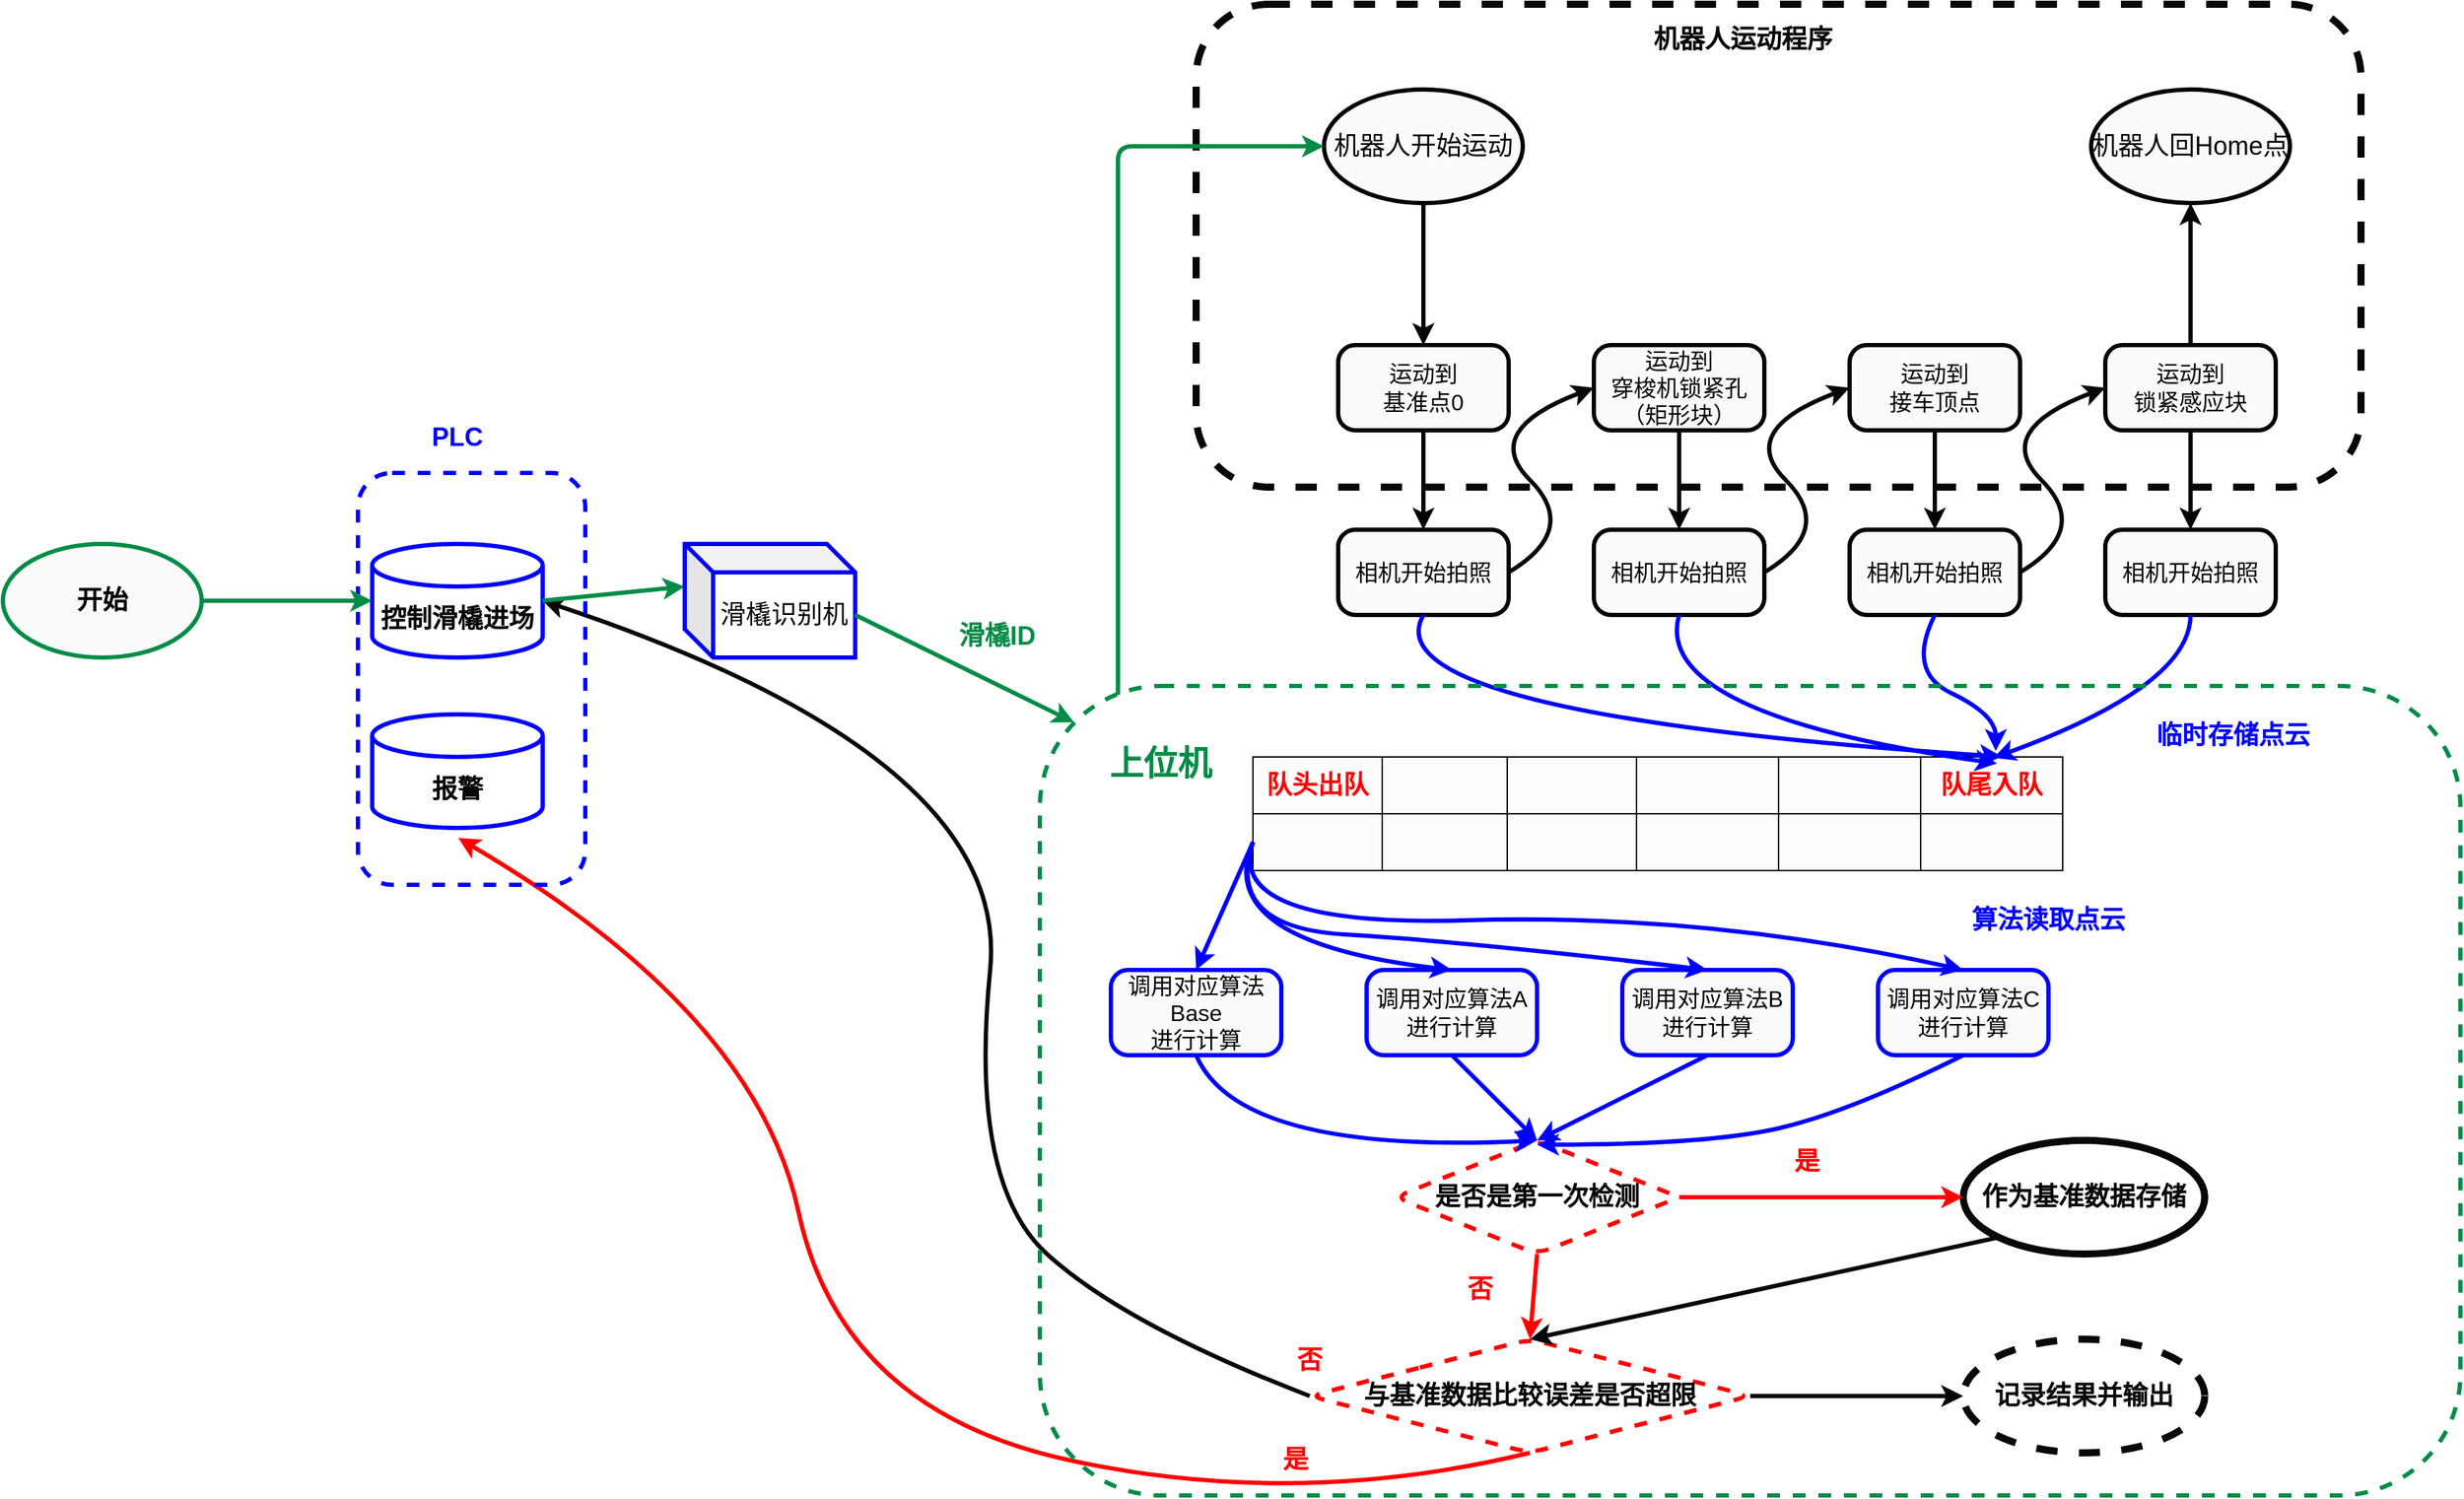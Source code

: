 <mxfile>
    <diagram id="0ZwW-vUITOqkvyoN0IJ5" name="Page-1">
        <mxGraphModel dx="5347" dy="934" grid="1" gridSize="10" guides="0" tooltips="1" connect="1" arrows="1" fold="1" page="1" pageScale="3" pageWidth="1169" pageHeight="827" background="#ffffff" math="0" shadow="0">
            <root>
                <mxCell id="0"/>
                <mxCell id="1" parent="0"/>
                <mxCell id="4" style="edgeStyle=none;html=1;entryX=0.5;entryY=0;entryDx=0;entryDy=0;fontSize=18;strokeColor=#050505;strokeWidth=3;" parent="1" source="2" target="3" edge="1">
                    <mxGeometry relative="1" as="geometry"/>
                </mxCell>
                <mxCell id="2" value="&lt;span style=&quot;font-size: 18px&quot;&gt;机器人开始运动&lt;/span&gt;" style="ellipse;whiteSpace=wrap;html=1;fillColor=#FAFAFA;fontColor=#030303;strokeWidth=3;strokeColor=#030303;" parent="1" vertex="1">
                    <mxGeometry x="90" y="80" width="140" height="80" as="geometry"/>
                </mxCell>
                <mxCell id="3" value="&lt;font style=&quot;font-size: 16px&quot;&gt;运动到&lt;br&gt;基准点0&lt;br&gt;&lt;/font&gt;" style="rounded=1;whiteSpace=wrap;html=1;fontSize=12;arcSize=20;fillColor=#FAFAFA;strokeColor=#030303;fontColor=#030303;strokeWidth=3;" parent="1" vertex="1">
                    <mxGeometry x="100" y="260" width="120" height="60" as="geometry"/>
                </mxCell>
                <mxCell id="5" value="&lt;span style=&quot;font-size: 16px&quot;&gt;相机开始拍照&lt;/span&gt;" style="rounded=1;whiteSpace=wrap;html=1;fontSize=12;arcSize=20;fillColor=#FAFAFA;strokeColor=#030303;fontColor=#030303;strokeWidth=3;" parent="1" vertex="1">
                    <mxGeometry x="100" y="390" width="120" height="60" as="geometry"/>
                </mxCell>
                <mxCell id="6" value="&lt;span style=&quot;font-size: 18px&quot;&gt;&lt;b&gt;开始&lt;/b&gt;&lt;/span&gt;" style="ellipse;whiteSpace=wrap;html=1;fillColor=#FAFAFA;fontColor=#030303;strokeWidth=3;strokeColor=#008C46;" parent="1" vertex="1">
                    <mxGeometry x="-840" y="400" width="140" height="80" as="geometry"/>
                </mxCell>
                <mxCell id="8" value="&lt;font style=&quot;font-size: 16px&quot;&gt;调用对应算法Base&lt;br&gt;进行计算&lt;/font&gt;" style="rounded=1;whiteSpace=wrap;html=1;fontSize=12;arcSize=20;fillColor=#FAFAFA;strokeColor=#0000F5;fontColor=#030303;strokeWidth=3;" parent="1" vertex="1">
                    <mxGeometry x="-60" y="700" width="120" height="60" as="geometry"/>
                </mxCell>
                <mxCell id="9" style="edgeStyle=none;html=1;entryX=0.5;entryY=0;entryDx=0;entryDy=0;fontSize=18;strokeColor=#050505;strokeWidth=3;exitX=0.5;exitY=1;exitDx=0;exitDy=0;" parent="1" source="3" target="5" edge="1">
                    <mxGeometry relative="1" as="geometry">
                        <mxPoint x="210" y="300" as="sourcePoint"/>
                        <mxPoint x="210" y="400" as="targetPoint"/>
                    </mxGeometry>
                </mxCell>
                <mxCell id="12" value="&lt;font style=&quot;font-size: 16px&quot;&gt;运动到&lt;br&gt;接车顶点&lt;span style=&quot;color: rgba(0 , 0 , 0 , 0) ; font-family: monospace ; font-size: 0px&quot;&gt;%3CmxGraphModel%3E%3Croot%3E%3CmxCell%20id%3D%220%22%2F%3E%3CmxCell%20id%3D%221%22%20parent%3D%220%22%2F%3E%3CmxCell%20id%3D%222%22%20value%3D%22%26lt%3Bfont%20style%3D%26quot%3Bfont-size%3A%2016px%26quot%3B%26gt%3B%E8%BF%90%E5%8A%A8%E5%88%B0%26lt%3Bbr%26gt%3B%E5%9F%BA%E5%87%86%E7%82%B90%26lt%3Bbr%26gt%3B%26lt%3B%2Ffont%26gt%3B%22%20style%3D%22rounded%3D1%3BwhiteSpace%3Dwrap%3Bhtml%3D1%3BfontSize%3D12%3BarcSize%3D20%3BfillColor%3D%23FAFAFA%3BstrokeColor%3D%23030303%3BfontColor%3D%23030303%3BstrokeWidth%3D3%3B%22%20vertex%3D%221%22%20parent%3D%221%22%3E%3CmxGeometry%20x%3D%22100%22%20y%3D%22260%22%20width%3D%22120%22%20height%3D%2260%22%20as%3D%22geometry%22%2F%3E%3C%2FmxCell%3E%3C%2Froot%3E%3C%2FmxGraphModel%3E&lt;/span&gt;&lt;br&gt;&lt;/font&gt;" style="rounded=1;whiteSpace=wrap;html=1;fontSize=12;arcSize=20;fillColor=#FAFAFA;strokeColor=#030303;fontColor=#030303;strokeWidth=3;" vertex="1" parent="1">
                    <mxGeometry x="460" y="260" width="120" height="60" as="geometry"/>
                </mxCell>
                <mxCell id="13" value="&lt;font&gt;&lt;span style=&quot;font-size: 16px&quot;&gt;运动到&lt;/span&gt;&lt;br&gt;&lt;span style=&quot;font-size: 16px&quot;&gt;穿梭机锁紧孔（矩形块）&lt;/span&gt;&lt;span style=&quot;font-size: 0px ; color: rgba(0 , 0 , 0 , 0) ; font-family: monospace&quot;&gt;%3CmxGraphModel%3E%3Croot%3E%3CmxCell%20id%3D%220%22%2F%3E%3CmxCell%20id%3D%221%22%20parent%3D%220%22%2F%3E%3CmxCell%20id%3D%222%22%20value%3D%22%26lt%3Bfont%20style%3D%26quot%3Bfont-size%3A%2016px%26quot%3B%26gt%3B%E8%BF%90%E5%8A%A8%E5%88%B0%26lt%3Bbr%26gt%3B%E5%9F%BA%E5%87%86%E7%82%B90%26lt%3Bbr%26gt%3B%26lt%3B%2Ffont%26gt%3B%22%20style%3D%22rounded%3D1%3BwhiteSpace%3Dwrap%3Bhtml%3D1%3BfontSize%3D12%3BarcSize%3D20%3BfillColor%3D%23FAFAFA%3BstrokeColor%3D%23030303%3BfontColor%3D%23030303%3BstrokeWidth%3D3%3B%22%20vertex%3D%221%22%20parent%3D%221%22%3E%3CmxGeometry%20x%3D%22100%22%20y%3D%22260%22%20width%3D%22120%22%20height%3D%2260%22%20as%3D%22geometry%22%2F%3E%3C%2FmxCell%3E%3C%2Froot%3E%3C%2FmxGraphModel%3&lt;/span&gt;&lt;br&gt;&lt;/font&gt;" style="rounded=1;whiteSpace=wrap;html=1;fontSize=12;arcSize=20;fillColor=#FAFAFA;strokeColor=#030303;fontColor=#030303;strokeWidth=3;" vertex="1" parent="1">
                    <mxGeometry x="280" y="260" width="120" height="60" as="geometry"/>
                </mxCell>
                <mxCell id="14" value="&lt;font&gt;&lt;span style=&quot;font-size: 16px&quot;&gt;运动到&lt;/span&gt;&lt;br&gt;&lt;span style=&quot;font-size: 16px&quot;&gt;锁紧感应块&lt;/span&gt;&lt;span style=&quot;font-size: 0px ; color: rgba(0 , 0 , 0 , 0) ; font-family: monospace&quot;&gt;%3CmxGraphModel%3E%3Croot%3E%3CmxCell%20id%3D%220%22%2F%3E%3CmxCell%20id%3D%221%22%20parent%3D%220%22%2F%3E%3CmxCell%20id%3D%222%22%20value%3D%22%26lt%3Bfont%20style%3D%26quot%3Bfont-size%3A%2016px%26quot%3B%26gt%3B%E8%BF%90%E5%8A%A8%E5%88%B0%26lt%3Bbr%26gt%3B%E5%9F%BA%E5%87%86%E7%82%B90%26lt%3Bbr%26gt%3B%26lt%3B%2Ffont%26gt%3B%22%20style%3D%22rounded%3D1%3BwhiteSpace%3Dwrap%3Bhtml%3D1%3BfontSize%3D12%3BarcSize%3D20%3BfillColor%3D%23FAFAFA%3BstrokeColor%3D%23030303%3BfontColor%3D%23030303%3BstrokeWidth%3D3%3B%22%20vertex%3D%221%22%20parent%3D%221%22%3E%3CmxGeometry%20x%3D%22100%22%20y%3D%22260%22%20width%3D%22120%22%20height%3D%2260%22%20as%3D%22geometry%22%2F%3E%3C%2FmxCell%3E%3C%2Froot%3E%3C%2FmxGraphModel%3&lt;/span&gt;&lt;br&gt;&lt;/font&gt;" style="rounded=1;whiteSpace=wrap;html=1;fontSize=12;arcSize=20;fillColor=#FAFAFA;strokeColor=#030303;fontColor=#030303;strokeWidth=3;" vertex="1" parent="1">
                    <mxGeometry x="640" y="260" width="120" height="60" as="geometry"/>
                </mxCell>
                <mxCell id="15" value="&lt;font style=&quot;font-size: 16px&quot;&gt;调用对应算法A&lt;br&gt;进行计算&lt;/font&gt;" style="rounded=1;whiteSpace=wrap;html=1;fontSize=12;arcSize=20;fillColor=#FAFAFA;strokeColor=#0000F5;fontColor=#030303;strokeWidth=3;" vertex="1" parent="1">
                    <mxGeometry x="120" y="700" width="120" height="60" as="geometry"/>
                </mxCell>
                <mxCell id="16" value="&lt;font style=&quot;font-size: 16px&quot;&gt;调用对应算法B&lt;br&gt;进行计算&lt;/font&gt;" style="rounded=1;whiteSpace=wrap;html=1;fontSize=12;arcSize=20;fillColor=#FAFAFA;strokeColor=#0000F5;fontColor=#030303;strokeWidth=3;" vertex="1" parent="1">
                    <mxGeometry x="300" y="700" width="120" height="60" as="geometry"/>
                </mxCell>
                <mxCell id="17" value="&lt;span style=&quot;font-size: 16px&quot;&gt;相机开始拍照&lt;/span&gt;" style="rounded=1;whiteSpace=wrap;html=1;fontSize=12;arcSize=20;fillColor=#FAFAFA;strokeColor=#030303;fontColor=#030303;strokeWidth=3;" vertex="1" parent="1">
                    <mxGeometry x="280" y="390" width="120" height="60" as="geometry"/>
                </mxCell>
                <mxCell id="18" style="edgeStyle=none;html=1;entryX=0.5;entryY=0;entryDx=0;entryDy=0;fontSize=18;strokeColor=#050505;strokeWidth=3;exitX=0.5;exitY=1;exitDx=0;exitDy=0;" edge="1" parent="1" target="17">
                    <mxGeometry relative="1" as="geometry">
                        <mxPoint x="340" y="320" as="sourcePoint"/>
                        <mxPoint x="390" y="400" as="targetPoint"/>
                    </mxGeometry>
                </mxCell>
                <mxCell id="20" value="&lt;span style=&quot;font-size: 16px&quot;&gt;相机开始拍照&lt;/span&gt;" style="rounded=1;whiteSpace=wrap;html=1;fontSize=12;arcSize=20;fillColor=#FAFAFA;strokeColor=#030303;fontColor=#030303;strokeWidth=3;" vertex="1" parent="1">
                    <mxGeometry x="460" y="390" width="120" height="60" as="geometry"/>
                </mxCell>
                <mxCell id="21" style="edgeStyle=none;html=1;entryX=0.5;entryY=0;entryDx=0;entryDy=0;fontSize=18;strokeColor=#050505;strokeWidth=3;exitX=0.5;exitY=1;exitDx=0;exitDy=0;" edge="1" parent="1" target="20">
                    <mxGeometry relative="1" as="geometry">
                        <mxPoint x="520" y="320" as="sourcePoint"/>
                        <mxPoint x="570" y="400" as="targetPoint"/>
                    </mxGeometry>
                </mxCell>
                <mxCell id="23" value="&lt;font style=&quot;font-size: 16px&quot;&gt;调用对应算法C&lt;br&gt;进行计算&lt;/font&gt;" style="rounded=1;whiteSpace=wrap;html=1;fontSize=12;arcSize=20;fillColor=#FAFAFA;strokeColor=#0000F5;fontColor=#030303;strokeWidth=3;" vertex="1" parent="1">
                    <mxGeometry x="480" y="700" width="120" height="60" as="geometry"/>
                </mxCell>
                <mxCell id="28" value="&lt;span style=&quot;font-size: 16px&quot;&gt;相机开始拍照&lt;/span&gt;" style="rounded=1;whiteSpace=wrap;html=1;fontSize=12;arcSize=20;fillColor=#FAFAFA;strokeColor=#030303;fontColor=#030303;strokeWidth=3;" vertex="1" parent="1">
                    <mxGeometry x="640" y="390" width="120" height="60" as="geometry"/>
                </mxCell>
                <mxCell id="29" style="edgeStyle=none;html=1;entryX=0.5;entryY=0;entryDx=0;entryDy=0;fontSize=18;strokeColor=#050505;strokeWidth=3;exitX=0.5;exitY=1;exitDx=0;exitDy=0;" edge="1" parent="1" target="28">
                    <mxGeometry relative="1" as="geometry">
                        <mxPoint x="700" y="320" as="sourcePoint"/>
                        <mxPoint x="750" y="400" as="targetPoint"/>
                    </mxGeometry>
                </mxCell>
                <mxCell id="32" value="" style="curved=1;endArrow=classic;html=1;strokeColor=#080808;spacing=5;targetPerimeterSpacing=5;sourcePerimeterSpacing=5;strokeWidth=3;entryX=0;entryY=0.5;entryDx=0;entryDy=0;exitX=1;exitY=0.5;exitDx=0;exitDy=0;" edge="1" parent="1" source="5" target="13">
                    <mxGeometry width="50" height="50" relative="1" as="geometry">
                        <mxPoint x="-10" y="380" as="sourcePoint"/>
                        <mxPoint x="40" y="330" as="targetPoint"/>
                        <Array as="points">
                            <mxPoint x="270" y="390"/>
                            <mxPoint x="200" y="320"/>
                        </Array>
                    </mxGeometry>
                </mxCell>
                <mxCell id="33" value="" style="curved=1;endArrow=classic;html=1;strokeColor=#080808;spacing=5;targetPerimeterSpacing=5;sourcePerimeterSpacing=5;strokeWidth=3;entryX=0;entryY=0.5;entryDx=0;entryDy=0;exitX=1;exitY=0.5;exitDx=0;exitDy=0;" edge="1" parent="1">
                    <mxGeometry width="50" height="50" relative="1" as="geometry">
                        <mxPoint x="400" y="420" as="sourcePoint"/>
                        <mxPoint x="460" y="290" as="targetPoint"/>
                        <Array as="points">
                            <mxPoint x="450" y="390"/>
                            <mxPoint x="380" y="320"/>
                        </Array>
                    </mxGeometry>
                </mxCell>
                <mxCell id="34" value="" style="curved=1;endArrow=classic;html=1;strokeColor=#080808;spacing=5;targetPerimeterSpacing=5;sourcePerimeterSpacing=5;strokeWidth=3;entryX=0;entryY=0.5;entryDx=0;entryDy=0;exitX=1;exitY=0.5;exitDx=0;exitDy=0;" edge="1" parent="1">
                    <mxGeometry width="50" height="50" relative="1" as="geometry">
                        <mxPoint x="580" y="420" as="sourcePoint"/>
                        <mxPoint x="640" y="290" as="targetPoint"/>
                        <Array as="points">
                            <mxPoint x="630" y="390"/>
                            <mxPoint x="560" y="320"/>
                        </Array>
                    </mxGeometry>
                </mxCell>
                <mxCell id="35" value="&lt;span style=&quot;font-size: 18px&quot;&gt;机器人回Home点&lt;/span&gt;" style="ellipse;whiteSpace=wrap;html=1;fillColor=#FAFAFA;fontColor=#030303;strokeWidth=3;strokeColor=#030303;" vertex="1" parent="1">
                    <mxGeometry x="630" y="80" width="140" height="80" as="geometry"/>
                </mxCell>
                <mxCell id="36" style="edgeStyle=none;html=1;entryX=0.5;entryY=1;entryDx=0;entryDy=0;fontSize=18;strokeColor=#050505;strokeWidth=3;exitX=0.5;exitY=0;exitDx=0;exitDy=0;" edge="1" parent="1" source="14" target="35">
                    <mxGeometry relative="1" as="geometry">
                        <mxPoint x="650" y="180" as="sourcePoint"/>
                        <mxPoint x="650" y="250" as="targetPoint"/>
                    </mxGeometry>
                </mxCell>
                <mxCell id="37" value="" style="shape=table;html=1;whiteSpace=wrap;startSize=0;container=1;collapsible=0;childLayout=tableLayout;fillColor=#FCFCFC;strokeColor=#080808;" vertex="1" parent="1">
                    <mxGeometry x="40" y="550" width="270" height="80" as="geometry"/>
                </mxCell>
                <mxCell id="38" value="" style="shape=partialRectangle;html=1;whiteSpace=wrap;collapsible=0;dropTarget=0;pointerEvents=0;fillColor=none;top=0;left=0;bottom=0;right=0;points=[[0,0.5],[1,0.5]];portConstraint=eastwest;" vertex="1" parent="37">
                    <mxGeometry width="270" height="40" as="geometry"/>
                </mxCell>
                <mxCell id="39" value="&lt;font color=&quot;#ff0000&quot; size=&quot;1&quot;&gt;&lt;b style=&quot;font-size: 18px&quot;&gt;队头出队&lt;/b&gt;&lt;/font&gt;" style="shape=partialRectangle;html=1;whiteSpace=wrap;connectable=0;fillColor=none;top=0;left=0;bottom=0;right=0;overflow=hidden;pointerEvents=1;" vertex="1" parent="38">
                    <mxGeometry width="91" height="40" as="geometry">
                        <mxRectangle width="91" height="40" as="alternateBounds"/>
                    </mxGeometry>
                </mxCell>
                <mxCell id="40" value="" style="shape=partialRectangle;html=1;whiteSpace=wrap;connectable=0;fillColor=none;top=0;left=0;bottom=0;right=0;overflow=hidden;pointerEvents=1;" vertex="1" parent="38">
                    <mxGeometry x="91" width="88" height="40" as="geometry">
                        <mxRectangle width="88" height="40" as="alternateBounds"/>
                    </mxGeometry>
                </mxCell>
                <mxCell id="41" value="" style="shape=partialRectangle;html=1;whiteSpace=wrap;connectable=0;fillColor=none;top=0;left=0;bottom=0;right=0;overflow=hidden;pointerEvents=1;" vertex="1" parent="38">
                    <mxGeometry x="179" width="91" height="40" as="geometry">
                        <mxRectangle width="91" height="40" as="alternateBounds"/>
                    </mxGeometry>
                </mxCell>
                <mxCell id="46" value="" style="shape=partialRectangle;html=1;whiteSpace=wrap;collapsible=0;dropTarget=0;pointerEvents=0;fillColor=none;top=0;left=0;bottom=0;right=0;points=[[0,0.5],[1,0.5]];portConstraint=eastwest;" vertex="1" parent="37">
                    <mxGeometry y="40" width="270" height="40" as="geometry"/>
                </mxCell>
                <mxCell id="47" value="" style="shape=partialRectangle;html=1;whiteSpace=wrap;connectable=0;fillColor=none;top=0;left=0;bottom=0;right=0;overflow=hidden;pointerEvents=1;" vertex="1" parent="46">
                    <mxGeometry width="91" height="40" as="geometry">
                        <mxRectangle width="91" height="40" as="alternateBounds"/>
                    </mxGeometry>
                </mxCell>
                <mxCell id="48" value="" style="shape=partialRectangle;html=1;whiteSpace=wrap;connectable=0;fillColor=none;top=0;left=0;bottom=0;right=0;overflow=hidden;pointerEvents=1;" vertex="1" parent="46">
                    <mxGeometry x="91" width="88" height="40" as="geometry">
                        <mxRectangle width="88" height="40" as="alternateBounds"/>
                    </mxGeometry>
                </mxCell>
                <mxCell id="49" value="" style="shape=partialRectangle;html=1;whiteSpace=wrap;connectable=0;fillColor=none;top=0;left=0;bottom=0;right=0;overflow=hidden;pointerEvents=1;" vertex="1" parent="46">
                    <mxGeometry x="179" width="91" height="40" as="geometry">
                        <mxRectangle width="91" height="40" as="alternateBounds"/>
                    </mxGeometry>
                </mxCell>
                <mxCell id="54" value="" style="shape=table;html=1;whiteSpace=wrap;startSize=0;container=1;collapsible=0;childLayout=tableLayout;fillColor=#FCFCFC;strokeColor=#080808;" vertex="1" parent="1">
                    <mxGeometry x="310" y="550" width="300" height="80" as="geometry"/>
                </mxCell>
                <mxCell id="55" value="" style="shape=partialRectangle;html=1;whiteSpace=wrap;collapsible=0;dropTarget=0;pointerEvents=0;fillColor=none;top=0;left=0;bottom=0;right=0;points=[[0,0.5],[1,0.5]];portConstraint=eastwest;" vertex="1" parent="54">
                    <mxGeometry width="300" height="40" as="geometry"/>
                </mxCell>
                <mxCell id="56" value="" style="shape=partialRectangle;html=1;whiteSpace=wrap;connectable=0;fillColor=none;top=0;left=0;bottom=0;right=0;overflow=hidden;pointerEvents=1;" vertex="1" parent="55">
                    <mxGeometry width="100" height="40" as="geometry">
                        <mxRectangle width="100" height="40" as="alternateBounds"/>
                    </mxGeometry>
                </mxCell>
                <mxCell id="57" value="" style="shape=partialRectangle;html=1;whiteSpace=wrap;connectable=0;fillColor=none;top=0;left=0;bottom=0;right=0;overflow=hidden;pointerEvents=1;" vertex="1" parent="55">
                    <mxGeometry x="100" width="100" height="40" as="geometry">
                        <mxRectangle width="100" height="40" as="alternateBounds"/>
                    </mxGeometry>
                </mxCell>
                <mxCell id="58" value="&lt;font color=&quot;#ff0000&quot; size=&quot;1&quot;&gt;&lt;b style=&quot;font-size: 18px&quot;&gt;队尾入队&lt;/b&gt;&lt;/font&gt;" style="shape=partialRectangle;html=1;whiteSpace=wrap;connectable=0;fillColor=none;top=0;left=0;bottom=0;right=0;overflow=hidden;pointerEvents=1;strokeColor=default;startSize=0;" vertex="1" parent="55">
                    <mxGeometry x="200" width="100" height="40" as="geometry">
                        <mxRectangle width="100" height="40" as="alternateBounds"/>
                    </mxGeometry>
                </mxCell>
                <mxCell id="59" value="" style="shape=partialRectangle;html=1;whiteSpace=wrap;collapsible=0;dropTarget=0;pointerEvents=0;fillColor=none;top=0;left=0;bottom=0;right=0;points=[[0,0.5],[1,0.5]];portConstraint=eastwest;" vertex="1" parent="54">
                    <mxGeometry y="40" width="300" height="40" as="geometry"/>
                </mxCell>
                <mxCell id="60" value="" style="shape=partialRectangle;html=1;whiteSpace=wrap;connectable=0;fillColor=none;top=0;left=0;bottom=0;right=0;overflow=hidden;pointerEvents=1;" vertex="1" parent="59">
                    <mxGeometry width="100" height="40" as="geometry">
                        <mxRectangle width="100" height="40" as="alternateBounds"/>
                    </mxGeometry>
                </mxCell>
                <mxCell id="61" value="" style="shape=partialRectangle;html=1;whiteSpace=wrap;connectable=0;fillColor=none;top=0;left=0;bottom=0;right=0;overflow=hidden;pointerEvents=1;" vertex="1" parent="59">
                    <mxGeometry x="100" width="100" height="40" as="geometry">
                        <mxRectangle width="100" height="40" as="alternateBounds"/>
                    </mxGeometry>
                </mxCell>
                <mxCell id="62" value="" style="shape=partialRectangle;html=1;whiteSpace=wrap;connectable=0;fillColor=none;top=0;left=0;bottom=0;right=0;overflow=hidden;pointerEvents=1;" vertex="1" parent="59">
                    <mxGeometry x="200" width="100" height="40" as="geometry">
                        <mxRectangle width="100" height="40" as="alternateBounds"/>
                    </mxGeometry>
                </mxCell>
                <mxCell id="63" value="" style="curved=1;endArrow=classic;html=1;strokeColor=#0000FF;spacing=5;targetPerimeterSpacing=5;sourcePerimeterSpacing=5;strokeWidth=3;entryX=0.857;entryY=-0.005;entryDx=0;entryDy=0;exitX=0.5;exitY=1;exitDx=0;exitDy=0;entryPerimeter=0;" edge="1" parent="1" source="5" target="55">
                    <mxGeometry width="50" height="50" relative="1" as="geometry">
                        <mxPoint x="230" y="570" as="sourcePoint"/>
                        <mxPoint x="290" y="440" as="targetPoint"/>
                        <Array as="points">
                            <mxPoint x="120" y="520"/>
                        </Array>
                    </mxGeometry>
                </mxCell>
                <mxCell id="64" value="" style="curved=1;endArrow=classic;html=1;strokeColor=#0000FF;spacing=5;targetPerimeterSpacing=5;sourcePerimeterSpacing=5;strokeWidth=3;entryX=0.846;entryY=0.115;entryDx=0;entryDy=0;exitX=0.5;exitY=1;exitDx=0;exitDy=0;entryPerimeter=0;" edge="1" parent="1" source="17" target="55">
                    <mxGeometry width="50" height="50" relative="1" as="geometry">
                        <mxPoint x="260" y="440" as="sourcePoint"/>
                        <mxPoint x="727.1" y="639.8" as="targetPoint"/>
                        <Array as="points">
                            <mxPoint x="320" y="520"/>
                        </Array>
                    </mxGeometry>
                </mxCell>
                <mxCell id="65" value="" style="curved=1;endArrow=classic;html=1;strokeColor=#0000FF;spacing=5;targetPerimeterSpacing=5;sourcePerimeterSpacing=5;strokeWidth=3;entryX=0.843;entryY=-0.105;entryDx=0;entryDy=0;exitX=0.5;exitY=1;exitDx=0;exitDy=0;entryPerimeter=0;" edge="1" parent="1" source="20" target="55">
                    <mxGeometry width="50" height="50" relative="1" as="geometry">
                        <mxPoint x="470" y="450" as="sourcePoint"/>
                        <mxPoint x="753.8" y="654.6" as="targetPoint"/>
                        <Array as="points">
                            <mxPoint x="500" y="490"/>
                            <mxPoint x="563" y="520"/>
                        </Array>
                    </mxGeometry>
                </mxCell>
                <mxCell id="66" value="" style="curved=1;endArrow=classic;html=1;strokeColor=#0000FF;spacing=5;targetPerimeterSpacing=5;sourcePerimeterSpacing=5;strokeWidth=3;entryX=0.838;entryY=0.015;entryDx=0;entryDy=0;exitX=0.5;exitY=1;exitDx=0;exitDy=0;entryPerimeter=0;" edge="1" parent="1" source="28" target="55">
                    <mxGeometry width="50" height="50" relative="1" as="geometry">
                        <mxPoint x="710" y="454.2" as="sourcePoint"/>
                        <mxPoint x="812.9" y="650" as="targetPoint"/>
                        <Array as="points">
                            <mxPoint x="700" y="500"/>
                        </Array>
                    </mxGeometry>
                </mxCell>
                <mxCell id="67" value="" style="curved=1;endArrow=classic;html=1;strokeColor=#0000FF;spacing=5;targetPerimeterSpacing=5;sourcePerimeterSpacing=5;strokeWidth=3;entryX=0.5;entryY=0;entryDx=0;entryDy=0;exitX=0;exitY=0.5;exitDx=0;exitDy=0;" edge="1" parent="1" source="46" target="8">
                    <mxGeometry width="50" height="50" relative="1" as="geometry">
                        <mxPoint x="1.45" y="630" as="sourcePoint"/>
                        <mxPoint x="468.55" y="829.8" as="targetPoint"/>
                        <Array as="points"/>
                    </mxGeometry>
                </mxCell>
                <mxCell id="69" value="" style="curved=1;endArrow=classic;html=1;strokeColor=#0000FF;spacing=5;targetPerimeterSpacing=5;sourcePerimeterSpacing=5;strokeWidth=3;entryX=0.5;entryY=0;entryDx=0;entryDy=0;exitX=0;exitY=0.5;exitDx=0;exitDy=0;" edge="1" parent="1" source="46" target="15">
                    <mxGeometry width="50" height="50" relative="1" as="geometry">
                        <mxPoint x="190" y="750" as="sourcePoint"/>
                        <mxPoint x="110" y="860" as="targetPoint"/>
                        <Array as="points">
                            <mxPoint x="10" y="680"/>
                        </Array>
                    </mxGeometry>
                </mxCell>
                <mxCell id="70" value="" style="curved=1;endArrow=classic;html=1;strokeColor=#0000FF;spacing=5;targetPerimeterSpacing=5;sourcePerimeterSpacing=5;strokeWidth=3;entryX=0.5;entryY=0;entryDx=0;entryDy=0;exitX=0;exitY=0.5;exitDx=0;exitDy=0;" edge="1" parent="1" source="46" target="16">
                    <mxGeometry width="50" height="50" relative="1" as="geometry">
                        <mxPoint x="200" y="710" as="sourcePoint"/>
                        <mxPoint x="300" y="820" as="targetPoint"/>
                        <Array as="points">
                            <mxPoint x="20" y="670"/>
                            <mxPoint x="190" y="680"/>
                        </Array>
                    </mxGeometry>
                </mxCell>
                <mxCell id="71" value="" style="curved=1;endArrow=classic;html=1;strokeColor=#0000FF;spacing=5;targetPerimeterSpacing=5;sourcePerimeterSpacing=5;strokeWidth=3;entryX=0.5;entryY=0;entryDx=0;entryDy=0;exitX=0;exitY=0.5;exitDx=0;exitDy=0;" edge="1" parent="1" source="46" target="23">
                    <mxGeometry width="50" height="50" relative="1" as="geometry">
                        <mxPoint x="230" y="690" as="sourcePoint"/>
                        <mxPoint x="510" y="800" as="targetPoint"/>
                        <Array as="points">
                            <mxPoint x="20" y="670"/>
                            <mxPoint x="360" y="660"/>
                        </Array>
                    </mxGeometry>
                </mxCell>
                <mxCell id="72" value="" style="rounded=1;whiteSpace=wrap;html=1;fontSize=18;fontColor=#FF0000;strokeColor=#080808;fillColor=none;strokeWidth=5;dashed=1;" vertex="1" parent="1">
                    <mxGeometry y="20" width="820" height="340" as="geometry"/>
                </mxCell>
                <mxCell id="73" value="&lt;font color=&quot;#080808&quot;&gt;&lt;b&gt;机器人运动程序&lt;/b&gt;&lt;/font&gt;" style="text;html=1;strokeColor=none;fillColor=none;align=center;verticalAlign=middle;whiteSpace=wrap;rounded=0;dashed=1;fontSize=18;fontColor=#FF0000;" vertex="1" parent="1">
                    <mxGeometry x="310" y="30" width="150" height="30" as="geometry"/>
                </mxCell>
                <mxCell id="74" value="&lt;b&gt;&lt;font color=&quot;#0000ff&quot;&gt;临时存储点云&lt;/font&gt;&lt;/b&gt;" style="text;html=1;strokeColor=none;fillColor=none;align=center;verticalAlign=middle;whiteSpace=wrap;rounded=0;dashed=1;fontSize=18;fontColor=#080808;" vertex="1" parent="1">
                    <mxGeometry x="670" y="520" width="120" height="30" as="geometry"/>
                </mxCell>
                <mxCell id="79" value="&lt;b&gt;&lt;font color=&quot;#0000ff&quot;&gt;算法读取点云&lt;/font&gt;&lt;/b&gt;" style="text;html=1;strokeColor=none;fillColor=none;align=center;verticalAlign=middle;whiteSpace=wrap;rounded=0;dashed=1;fontSize=18;fontColor=#080808;" vertex="1" parent="1">
                    <mxGeometry x="540" y="650" width="120" height="30" as="geometry"/>
                </mxCell>
                <mxCell id="81" value="&lt;b&gt;&lt;font color=&quot;#080808&quot;&gt;作为基准数据存储&lt;/font&gt;&lt;/b&gt;" style="ellipse;whiteSpace=wrap;html=1;rounded=1;fontSize=18;fontColor=#0000FF;strokeColor=#080808;strokeWidth=5;fillColor=none;" vertex="1" parent="1">
                    <mxGeometry x="540" y="820" width="170" height="80" as="geometry"/>
                </mxCell>
                <mxCell id="82" value="&lt;b&gt;&lt;font color=&quot;#080808&quot;&gt;与基准数据比较误差是否超限&lt;/font&gt;&lt;/b&gt;" style="rhombus;whiteSpace=wrap;html=1;rounded=1;fontSize=18;fontColor=#0000FF;strokeColor=#FF0000;strokeWidth=3;fillColor=none;dashed=1;" vertex="1" parent="1">
                    <mxGeometry x="80" y="960" width="310" height="80" as="geometry"/>
                </mxCell>
                <mxCell id="84" value="&lt;b&gt;&lt;font color=&quot;#080808&quot;&gt;是否是第一次检测&lt;/font&gt;&lt;/b&gt;" style="rhombus;whiteSpace=wrap;html=1;rounded=1;fontSize=18;fontColor=#0000FF;strokeColor=#FF0000;strokeWidth=3;fillColor=none;dashed=1;" vertex="1" parent="1">
                    <mxGeometry x="140" y="820" width="200" height="80" as="geometry"/>
                </mxCell>
                <mxCell id="87" value="" style="curved=1;endArrow=classic;html=1;strokeColor=#0000FF;spacing=5;targetPerimeterSpacing=5;sourcePerimeterSpacing=5;strokeWidth=3;entryX=0.5;entryY=0;entryDx=0;entryDy=0;exitX=0.5;exitY=1;exitDx=0;exitDy=0;" edge="1" parent="1" source="8" target="84">
                    <mxGeometry width="50" height="50" relative="1" as="geometry">
                        <mxPoint x="-20" y="830" as="sourcePoint"/>
                        <mxPoint x="-60" y="920" as="targetPoint"/>
                        <Array as="points">
                            <mxPoint x="30" y="830"/>
                        </Array>
                    </mxGeometry>
                </mxCell>
                <mxCell id="88" value="" style="curved=1;endArrow=classic;html=1;strokeColor=#0000FF;spacing=5;targetPerimeterSpacing=5;sourcePerimeterSpacing=5;strokeWidth=3;entryX=0.5;entryY=0;entryDx=0;entryDy=0;exitX=0.5;exitY=1;exitDx=0;exitDy=0;" edge="1" parent="1" source="15" target="84">
                    <mxGeometry width="50" height="50" relative="1" as="geometry">
                        <mxPoint x="240" y="770" as="sourcePoint"/>
                        <mxPoint x="480" y="830" as="targetPoint"/>
                        <Array as="points"/>
                    </mxGeometry>
                </mxCell>
                <mxCell id="89" value="" style="curved=1;endArrow=classic;html=1;strokeColor=#0000FF;spacing=5;targetPerimeterSpacing=5;sourcePerimeterSpacing=5;strokeWidth=3;entryX=0.5;entryY=0;entryDx=0;entryDy=0;exitX=0.5;exitY=1;exitDx=0;exitDy=0;" edge="1" parent="1" source="16" target="84">
                    <mxGeometry width="50" height="50" relative="1" as="geometry">
                        <mxPoint x="380" y="790" as="sourcePoint"/>
                        <mxPoint x="440" y="850" as="targetPoint"/>
                        <Array as="points"/>
                    </mxGeometry>
                </mxCell>
                <mxCell id="90" value="" style="curved=1;endArrow=classic;html=1;strokeColor=#0000FF;spacing=5;targetPerimeterSpacing=5;sourcePerimeterSpacing=5;strokeWidth=3;exitX=0.5;exitY=1;exitDx=0;exitDy=0;" edge="1" parent="1" source="23">
                    <mxGeometry width="50" height="50" relative="1" as="geometry">
                        <mxPoint x="490" y="790" as="sourcePoint"/>
                        <mxPoint x="240" y="823" as="targetPoint"/>
                        <Array as="points">
                            <mxPoint x="460" y="800"/>
                            <mxPoint x="360" y="823"/>
                        </Array>
                    </mxGeometry>
                </mxCell>
                <mxCell id="91" value="" style="curved=1;endArrow=classic;html=1;strokeColor=#FF0000;spacing=5;targetPerimeterSpacing=5;sourcePerimeterSpacing=5;strokeWidth=3;entryX=0;entryY=0.5;entryDx=0;entryDy=0;exitX=1;exitY=0.5;exitDx=0;exitDy=0;" edge="1" parent="1" source="84" target="81">
                    <mxGeometry width="50" height="50" relative="1" as="geometry">
                        <mxPoint x="370" y="900" as="sourcePoint"/>
                        <mxPoint x="360" y="900" as="targetPoint"/>
                        <Array as="points"/>
                    </mxGeometry>
                </mxCell>
                <mxCell id="92" value="&lt;font color=&quot;#ff0000&quot;&gt;&lt;b&gt;是&lt;/b&gt;&lt;/font&gt;" style="text;html=1;strokeColor=none;fillColor=none;align=center;verticalAlign=middle;whiteSpace=wrap;rounded=0;fontSize=18;fontColor=#080808;" vertex="1" parent="1">
                    <mxGeometry x="400" y="820" width="60" height="30" as="geometry"/>
                </mxCell>
                <mxCell id="93" value="" style="curved=1;endArrow=classic;html=1;strokeColor=#FF0000;spacing=5;targetPerimeterSpacing=5;sourcePerimeterSpacing=5;strokeWidth=3;entryX=0.5;entryY=0;entryDx=0;entryDy=0;exitX=0.5;exitY=1;exitDx=0;exitDy=0;" edge="1" parent="1" source="84" target="82">
                    <mxGeometry width="50" height="50" relative="1" as="geometry">
                        <mxPoint x="500" y="920" as="sourcePoint"/>
                        <mxPoint x="380" y="980" as="targetPoint"/>
                        <Array as="points"/>
                    </mxGeometry>
                </mxCell>
                <mxCell id="94" value="&lt;font color=&quot;#ff0000&quot;&gt;&lt;b&gt;否&lt;/b&gt;&lt;/font&gt;" style="text;html=1;strokeColor=none;fillColor=none;align=center;verticalAlign=middle;whiteSpace=wrap;rounded=0;fontSize=18;fontColor=#080808;" vertex="1" parent="1">
                    <mxGeometry x="170" y="910" width="60" height="30" as="geometry"/>
                </mxCell>
                <mxCell id="96" value="" style="curved=1;endArrow=classic;html=1;strokeColor=#080808;spacing=5;targetPerimeterSpacing=5;sourcePerimeterSpacing=5;strokeWidth=3;entryX=0.5;entryY=0;entryDx=0;entryDy=0;exitX=0;exitY=1;exitDx=0;exitDy=0;" edge="1" parent="1" source="81" target="82">
                    <mxGeometry width="50" height="50" relative="1" as="geometry">
                        <mxPoint x="430" y="970" as="sourcePoint"/>
                        <mxPoint x="630" y="970" as="targetPoint"/>
                        <Array as="points"/>
                    </mxGeometry>
                </mxCell>
                <mxCell id="97" value="&lt;b&gt;控制滑橇进场&lt;/b&gt;" style="shape=cylinder3;whiteSpace=wrap;html=1;boundedLbl=1;backgroundOutline=1;size=15;rounded=1;fontSize=18;fontColor=#080808;strokeColor=#0000FF;strokeWidth=3;fillColor=none;" vertex="1" parent="1">
                    <mxGeometry x="-580" y="400" width="120" height="80" as="geometry"/>
                </mxCell>
                <mxCell id="99" value="&lt;b&gt;报警&lt;/b&gt;" style="shape=cylinder3;whiteSpace=wrap;html=1;boundedLbl=1;backgroundOutline=1;size=15;rounded=1;fontSize=18;fontColor=#080808;strokeColor=#0000FF;strokeWidth=3;fillColor=none;" vertex="1" parent="1">
                    <mxGeometry x="-580" y="520" width="120" height="80" as="geometry"/>
                </mxCell>
                <mxCell id="101" value="&lt;b&gt;&lt;font color=&quot;#080808&quot;&gt;记录结果并输出&lt;/font&gt;&lt;/b&gt;" style="ellipse;whiteSpace=wrap;html=1;rounded=1;fontSize=18;fontColor=#0000FF;strokeColor=#080808;strokeWidth=5;fillColor=none;dashed=1;" vertex="1" parent="1">
                    <mxGeometry x="540" y="960" width="170" height="80" as="geometry"/>
                </mxCell>
                <mxCell id="103" value="" style="curved=1;endArrow=classic;html=1;strokeColor=#080808;spacing=5;targetPerimeterSpacing=5;sourcePerimeterSpacing=5;strokeWidth=3;entryX=0;entryY=0.5;entryDx=0;entryDy=0;exitX=1;exitY=0.5;exitDx=0;exitDy=0;" edge="1" parent="1" source="82" target="101">
                    <mxGeometry width="50" height="50" relative="1" as="geometry">
                        <mxPoint x="589.896" y="1050.004" as="sourcePoint"/>
                        <mxPoint x="260" y="1121.72" as="targetPoint"/>
                        <Array as="points"/>
                    </mxGeometry>
                </mxCell>
                <mxCell id="105" value="" style="curved=1;endArrow=classic;html=1;strokeColor=#080808;spacing=5;targetPerimeterSpacing=5;sourcePerimeterSpacing=5;strokeWidth=3;entryX=1;entryY=0.5;entryDx=0;entryDy=0;exitX=0;exitY=0.5;exitDx=0;exitDy=0;entryPerimeter=0;" edge="1" parent="1" source="82" target="97">
                    <mxGeometry width="50" height="50" relative="1" as="geometry">
                        <mxPoint x="-250" y="840" as="sourcePoint"/>
                        <mxPoint x="-10" y="900" as="targetPoint"/>
                        <Array as="points">
                            <mxPoint x="-50" y="950"/>
                            <mxPoint x="-160" y="850"/>
                            <mxPoint x="-130" y="550"/>
                        </Array>
                    </mxGeometry>
                </mxCell>
                <mxCell id="106" value="" style="curved=1;endArrow=classic;html=1;strokeColor=#FF0000;spacing=5;targetPerimeterSpacing=5;sourcePerimeterSpacing=5;strokeWidth=3;entryX=0.505;entryY=1.088;entryDx=0;entryDy=0;entryPerimeter=0;exitX=0.5;exitY=1;exitDx=0;exitDy=0;" edge="1" parent="1" source="82" target="99">
                    <mxGeometry width="50" height="50" relative="1" as="geometry">
                        <mxPoint x="20" y="1110" as="sourcePoint"/>
                        <mxPoint x="-140" y="940" as="targetPoint"/>
                        <Array as="points">
                            <mxPoint x="70" y="1080"/>
                            <mxPoint x="-250" y="1010"/>
                            <mxPoint x="-310" y="730"/>
                        </Array>
                    </mxGeometry>
                </mxCell>
                <mxCell id="108" value="&lt;font color=&quot;#ff0000&quot;&gt;&lt;b&gt;是&lt;/b&gt;&lt;/font&gt;" style="text;html=1;strokeColor=none;fillColor=none;align=center;verticalAlign=middle;whiteSpace=wrap;rounded=0;fontSize=18;fontColor=#080808;" vertex="1" parent="1">
                    <mxGeometry x="40" y="1030" width="60" height="30" as="geometry"/>
                </mxCell>
                <mxCell id="109" value="&lt;font color=&quot;#ff0000&quot;&gt;&lt;b&gt;否&lt;/b&gt;&lt;/font&gt;" style="text;html=1;strokeColor=none;fillColor=none;align=center;verticalAlign=middle;whiteSpace=wrap;rounded=0;fontSize=18;fontColor=#080808;" vertex="1" parent="1">
                    <mxGeometry x="50" y="960" width="60" height="30" as="geometry"/>
                </mxCell>
                <mxCell id="111" value="" style="rounded=1;whiteSpace=wrap;html=1;dashed=1;fontSize=18;fontColor=#080808;strokeColor=#0000FF;strokeWidth=3;fillColor=none;" vertex="1" parent="1">
                    <mxGeometry x="-590" y="350" width="160" height="290" as="geometry"/>
                </mxCell>
                <mxCell id="112" value="" style="endArrow=classic;html=1;fontSize=18;fontColor=#080808;sourcePerimeterSpacing=5;targetPerimeterSpacing=5;strokeColor=#008C46;strokeWidth=3;exitX=1;exitY=0.5;exitDx=0;exitDy=0;entryX=0;entryY=0.5;entryDx=0;entryDy=0;entryPerimeter=0;" edge="1" parent="1" source="6" target="97">
                    <mxGeometry width="50" height="50" relative="1" as="geometry">
                        <mxPoint x="-380" y="340" as="sourcePoint"/>
                        <mxPoint x="-350" y="440" as="targetPoint"/>
                    </mxGeometry>
                </mxCell>
                <mxCell id="115" value="" style="endArrow=classic;html=1;fontSize=18;fontColor=#080808;sourcePerimeterSpacing=5;targetPerimeterSpacing=5;strokeColor=#008C46;strokeWidth=3;exitX=1;exitY=0.5;exitDx=0;exitDy=0;exitPerimeter=0;entryX=0;entryY=0;entryDx=0;entryDy=30;entryPerimeter=0;" edge="1" parent="1" source="97" target="117">
                    <mxGeometry width="50" height="50" relative="1" as="geometry">
                        <mxPoint x="-150" y="390" as="sourcePoint"/>
                        <mxPoint x="-100" y="340" as="targetPoint"/>
                        <Array as="points"/>
                    </mxGeometry>
                </mxCell>
                <mxCell id="117" value="滑橇识别机" style="shape=cube;whiteSpace=wrap;html=1;boundedLbl=1;backgroundOutline=1;darkOpacity=0.05;darkOpacity2=0.1;rounded=1;fontSize=18;fontColor=#080808;strokeColor=#0000FF;strokeWidth=3;fillColor=none;" vertex="1" parent="1">
                    <mxGeometry x="-360" y="400" width="120" height="80" as="geometry"/>
                </mxCell>
                <mxCell id="118" value="" style="endArrow=classic;html=1;fontSize=18;fontColor=#080808;sourcePerimeterSpacing=5;targetPerimeterSpacing=5;strokeColor=#008C46;strokeWidth=3;exitX=0.055;exitY=0.011;exitDx=0;exitDy=0;exitPerimeter=0;entryX=0;entryY=0.5;entryDx=0;entryDy=0;" edge="1" parent="1" source="123" target="2">
                    <mxGeometry width="50" height="50" relative="1" as="geometry">
                        <mxPoint x="-170" y="431" as="sourcePoint"/>
                        <mxPoint x="-60" y="120" as="targetPoint"/>
                        <Array as="points">
                            <mxPoint x="-55" y="120"/>
                        </Array>
                    </mxGeometry>
                </mxCell>
                <mxCell id="119" value="" style="endArrow=classic;html=1;fontSize=18;fontColor=#080808;sourcePerimeterSpacing=5;targetPerimeterSpacing=5;strokeColor=#008C46;strokeWidth=3;exitX=0;exitY=0;exitDx=120;exitDy=50;exitPerimeter=0;entryX=0.024;entryY=0.045;entryDx=0;entryDy=0;entryPerimeter=0;" edge="1" parent="1" source="117" target="123">
                    <mxGeometry width="50" height="50" relative="1" as="geometry">
                        <mxPoint x="-33.44" y="481.04" as="sourcePoint"/>
                        <mxPoint x="-200" y="110" as="targetPoint"/>
                        <Array as="points"/>
                    </mxGeometry>
                </mxCell>
                <mxCell id="120" value="&lt;b&gt;&lt;font color=&quot;#008c46&quot;&gt;滑橇ID&lt;/font&gt;&lt;/b&gt;" style="text;html=1;strokeColor=none;fillColor=none;align=center;verticalAlign=middle;whiteSpace=wrap;rounded=0;fontSize=18;fontColor=#080808;" vertex="1" parent="1">
                    <mxGeometry x="-170" y="450" width="60" height="30" as="geometry"/>
                </mxCell>
                <mxCell id="122" value="&lt;b&gt;&lt;font color=&quot;#0000ff&quot;&gt;PLC&lt;/font&gt;&lt;/b&gt;" style="text;html=1;strokeColor=none;fillColor=none;align=center;verticalAlign=middle;whiteSpace=wrap;rounded=0;fontSize=18;fontColor=#008C46;" vertex="1" parent="1">
                    <mxGeometry x="-550" y="310" width="60" height="30" as="geometry"/>
                </mxCell>
                <mxCell id="123" value="" style="rounded=1;whiteSpace=wrap;html=1;fontSize=18;fontColor=#0000FF;strokeColor=#008C46;strokeWidth=3;fillColor=none;dashed=1;" vertex="1" parent="1">
                    <mxGeometry x="-110" y="500" width="1000" height="570" as="geometry"/>
                </mxCell>
                <mxCell id="124" value="&lt;b&gt;&lt;font style=&quot;font-size: 24px&quot; color=&quot;#008c46&quot;&gt;上位机&lt;/font&gt;&lt;/b&gt;" style="text;html=1;strokeColor=none;fillColor=none;align=center;verticalAlign=middle;whiteSpace=wrap;rounded=0;dashed=1;fontSize=18;fontColor=#0000FF;" vertex="1" parent="1">
                    <mxGeometry x="-70" y="540" width="90" height="30" as="geometry"/>
                </mxCell>
            </root>
        </mxGraphModel>
    </diagram>
</mxfile>